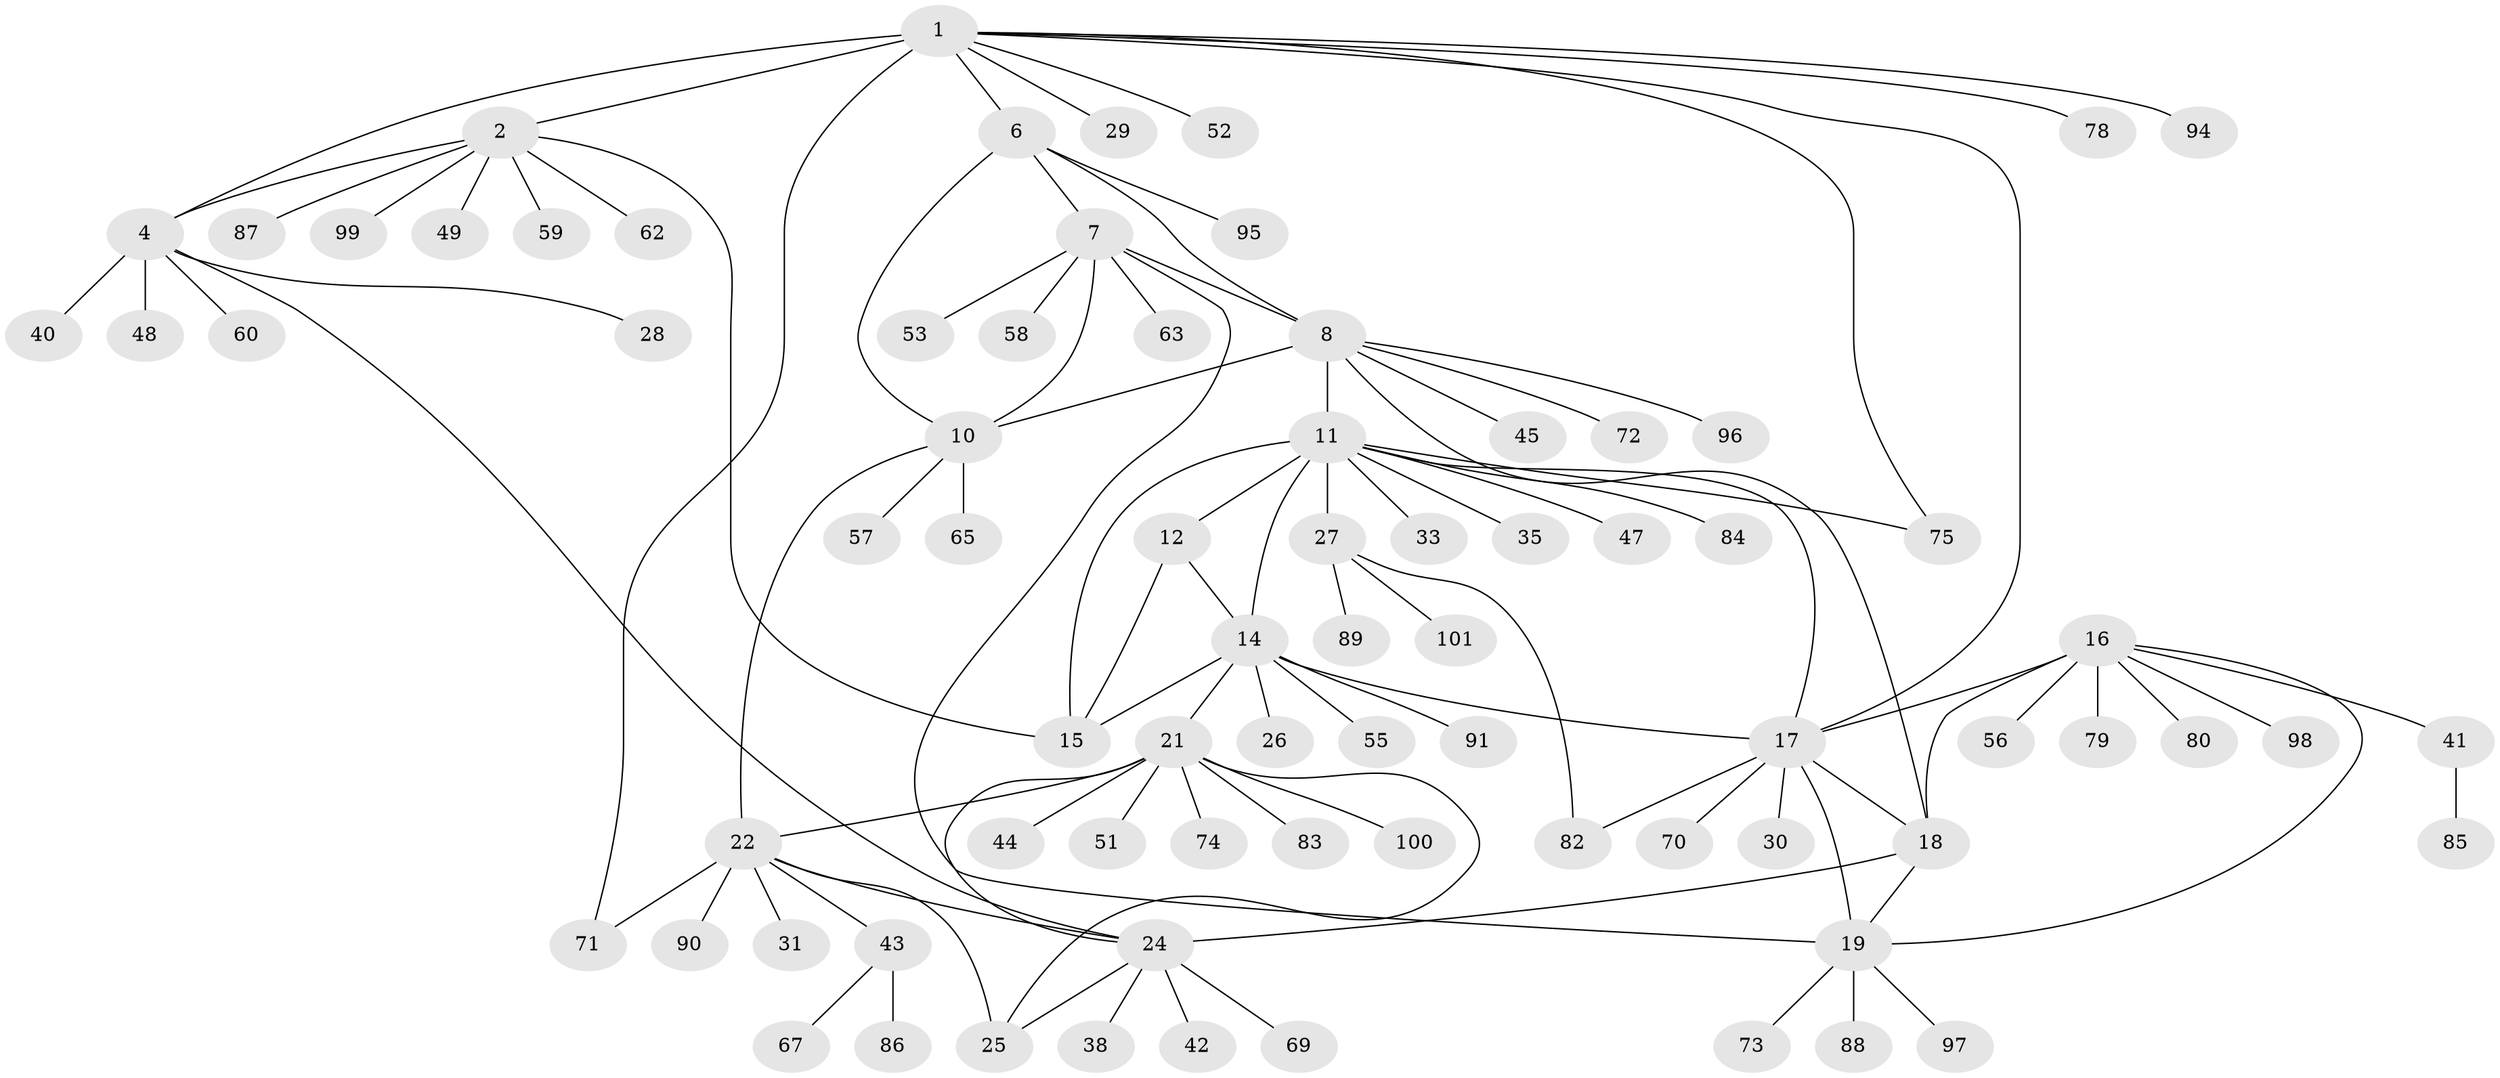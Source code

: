// Generated by graph-tools (version 1.1) at 2025/52/02/27/25 19:52:20]
// undirected, 78 vertices, 101 edges
graph export_dot {
graph [start="1"]
  node [color=gray90,style=filled];
  1 [super="+3"];
  2 [super="+36"];
  4 [super="+5"];
  6 [super="+37"];
  7 [super="+9"];
  8 [super="+32"];
  10 [super="+66"];
  11 [super="+13"];
  12 [super="+76"];
  14 [super="+46"];
  15;
  16 [super="+64"];
  17 [super="+20"];
  18 [super="+81"];
  19 [super="+39"];
  21 [super="+61"];
  22 [super="+23"];
  24 [super="+34"];
  25;
  26;
  27 [super="+77"];
  28;
  29;
  30;
  31;
  33;
  35;
  38;
  40;
  41;
  42;
  43 [super="+50"];
  44 [super="+54"];
  45;
  47 [super="+68"];
  48;
  49;
  51;
  52;
  53;
  55;
  56;
  57;
  58;
  59;
  60;
  62;
  63;
  65;
  67;
  69;
  70;
  71;
  72;
  73;
  74;
  75;
  78;
  79;
  80;
  82;
  83;
  84;
  85 [super="+92"];
  86;
  87;
  88;
  89 [super="+93"];
  90;
  91;
  94;
  95;
  96;
  97;
  98;
  99;
  100;
  101;
  1 -- 2 [weight=2];
  1 -- 4 [weight=4];
  1 -- 6;
  1 -- 29;
  1 -- 52;
  1 -- 75;
  1 -- 71;
  1 -- 78;
  1 -- 17;
  1 -- 94;
  2 -- 4 [weight=2];
  2 -- 15;
  2 -- 49;
  2 -- 59;
  2 -- 99;
  2 -- 62;
  2 -- 87;
  4 -- 24;
  4 -- 48;
  4 -- 40;
  4 -- 28;
  4 -- 60;
  6 -- 7 [weight=2];
  6 -- 8;
  6 -- 10;
  6 -- 95;
  7 -- 8 [weight=2];
  7 -- 10 [weight=2];
  7 -- 19;
  7 -- 58;
  7 -- 53;
  7 -- 63;
  8 -- 10;
  8 -- 45;
  8 -- 72;
  8 -- 96;
  8 -- 11 [weight=2];
  8 -- 18;
  10 -- 22;
  10 -- 57;
  10 -- 65;
  11 -- 12 [weight=2];
  11 -- 14 [weight=2];
  11 -- 15 [weight=2];
  11 -- 27;
  11 -- 84;
  11 -- 33;
  11 -- 35;
  11 -- 75;
  11 -- 47;
  11 -- 17;
  12 -- 14;
  12 -- 15;
  14 -- 15;
  14 -- 21;
  14 -- 26;
  14 -- 55;
  14 -- 91;
  14 -- 17;
  16 -- 17 [weight=2];
  16 -- 18;
  16 -- 19;
  16 -- 41;
  16 -- 56;
  16 -- 80;
  16 -- 98;
  16 -- 79;
  17 -- 18 [weight=2];
  17 -- 19 [weight=2];
  17 -- 30;
  17 -- 82;
  17 -- 70;
  18 -- 19;
  18 -- 24;
  19 -- 73;
  19 -- 88;
  19 -- 97;
  21 -- 22 [weight=2];
  21 -- 24;
  21 -- 25;
  21 -- 44;
  21 -- 51;
  21 -- 74;
  21 -- 83;
  21 -- 100;
  22 -- 24 [weight=2];
  22 -- 25 [weight=2];
  22 -- 31;
  22 -- 43;
  22 -- 90;
  22 -- 71;
  24 -- 25;
  24 -- 69;
  24 -- 42;
  24 -- 38;
  27 -- 82;
  27 -- 89;
  27 -- 101;
  41 -- 85;
  43 -- 67;
  43 -- 86;
}
